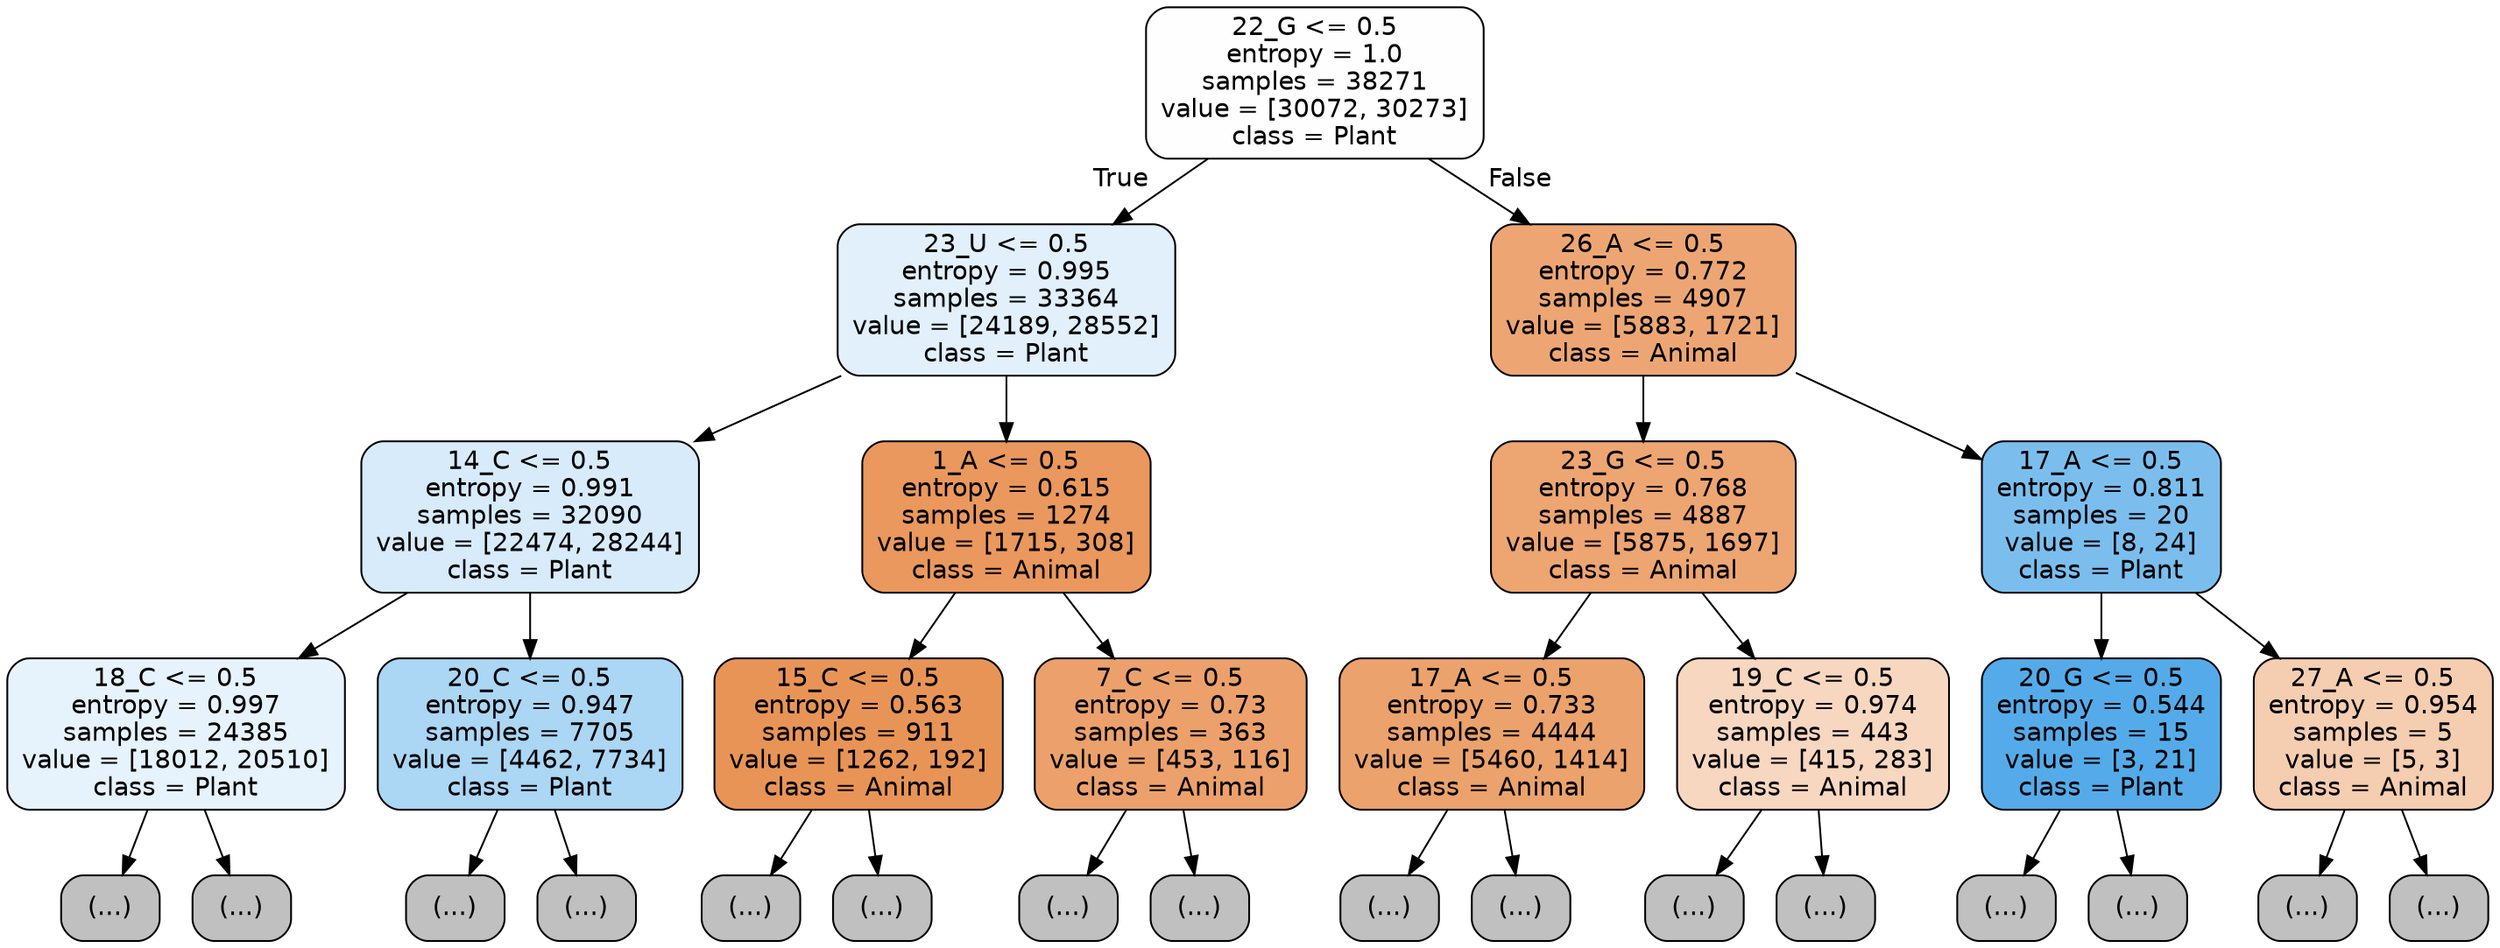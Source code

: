 digraph Tree {
node [shape=box, style="filled, rounded", color="black", fontname="helvetica"] ;
edge [fontname="helvetica"] ;
0 [label="22_G <= 0.5\nentropy = 1.0\nsamples = 38271\nvalue = [30072, 30273]\nclass = Plant", fillcolor="#fefeff"] ;
1 [label="23_U <= 0.5\nentropy = 0.995\nsamples = 33364\nvalue = [24189, 28552]\nclass = Plant", fillcolor="#e1f0fb"] ;
0 -> 1 [labeldistance=2.5, labelangle=45, headlabel="True"] ;
2 [label="14_C <= 0.5\nentropy = 0.991\nsamples = 32090\nvalue = [22474, 28244]\nclass = Plant", fillcolor="#d7ebfa"] ;
1 -> 2 ;
3 [label="18_C <= 0.5\nentropy = 0.997\nsamples = 24385\nvalue = [18012, 20510]\nclass = Plant", fillcolor="#e7f3fc"] ;
2 -> 3 ;
4 [label="(...)", fillcolor="#C0C0C0"] ;
3 -> 4 ;
8749 [label="(...)", fillcolor="#C0C0C0"] ;
3 -> 8749 ;
11210 [label="20_C <= 0.5\nentropy = 0.947\nsamples = 7705\nvalue = [4462, 7734]\nclass = Plant", fillcolor="#abd6f4"] ;
2 -> 11210 ;
11211 [label="(...)", fillcolor="#C0C0C0"] ;
11210 -> 11211 ;
13448 [label="(...)", fillcolor="#C0C0C0"] ;
11210 -> 13448 ;
14277 [label="1_A <= 0.5\nentropy = 0.615\nsamples = 1274\nvalue = [1715, 308]\nclass = Animal", fillcolor="#ea985d"] ;
1 -> 14277 ;
14278 [label="15_C <= 0.5\nentropy = 0.563\nsamples = 911\nvalue = [1262, 192]\nclass = Animal", fillcolor="#e99457"] ;
14277 -> 14278 ;
14279 [label="(...)", fillcolor="#C0C0C0"] ;
14278 -> 14279 ;
14524 [label="(...)", fillcolor="#C0C0C0"] ;
14278 -> 14524 ;
14611 [label="7_C <= 0.5\nentropy = 0.73\nsamples = 363\nvalue = [453, 116]\nclass = Animal", fillcolor="#eca16c"] ;
14277 -> 14611 ;
14612 [label="(...)", fillcolor="#C0C0C0"] ;
14611 -> 14612 ;
14721 [label="(...)", fillcolor="#C0C0C0"] ;
14611 -> 14721 ;
14756 [label="26_A <= 0.5\nentropy = 0.772\nsamples = 4907\nvalue = [5883, 1721]\nclass = Animal", fillcolor="#eda673"] ;
0 -> 14756 [labeldistance=2.5, labelangle=-45, headlabel="False"] ;
14757 [label="23_G <= 0.5\nentropy = 0.768\nsamples = 4887\nvalue = [5875, 1697]\nclass = Animal", fillcolor="#eda572"] ;
14756 -> 14757 ;
14758 [label="17_A <= 0.5\nentropy = 0.733\nsamples = 4444\nvalue = [5460, 1414]\nclass = Animal", fillcolor="#eca26c"] ;
14757 -> 14758 ;
14759 [label="(...)", fillcolor="#C0C0C0"] ;
14758 -> 14759 ;
16068 [label="(...)", fillcolor="#C0C0C0"] ;
14758 -> 16068 ;
16485 [label="19_C <= 0.5\nentropy = 0.974\nsamples = 443\nvalue = [415, 283]\nclass = Animal", fillcolor="#f7d7c0"] ;
14757 -> 16485 ;
16486 [label="(...)", fillcolor="#C0C0C0"] ;
16485 -> 16486 ;
16669 [label="(...)", fillcolor="#C0C0C0"] ;
16485 -> 16669 ;
16716 [label="17_A <= 0.5\nentropy = 0.811\nsamples = 20\nvalue = [8, 24]\nclass = Plant", fillcolor="#7bbeee"] ;
14756 -> 16716 ;
16717 [label="20_G <= 0.5\nentropy = 0.544\nsamples = 15\nvalue = [3, 21]\nclass = Plant", fillcolor="#55abe9"] ;
16716 -> 16717 ;
16718 [label="(...)", fillcolor="#C0C0C0"] ;
16717 -> 16718 ;
16719 [label="(...)", fillcolor="#C0C0C0"] ;
16717 -> 16719 ;
16722 [label="27_A <= 0.5\nentropy = 0.954\nsamples = 5\nvalue = [5, 3]\nclass = Animal", fillcolor="#f5cdb0"] ;
16716 -> 16722 ;
16723 [label="(...)", fillcolor="#C0C0C0"] ;
16722 -> 16723 ;
16724 [label="(...)", fillcolor="#C0C0C0"] ;
16722 -> 16724 ;
}